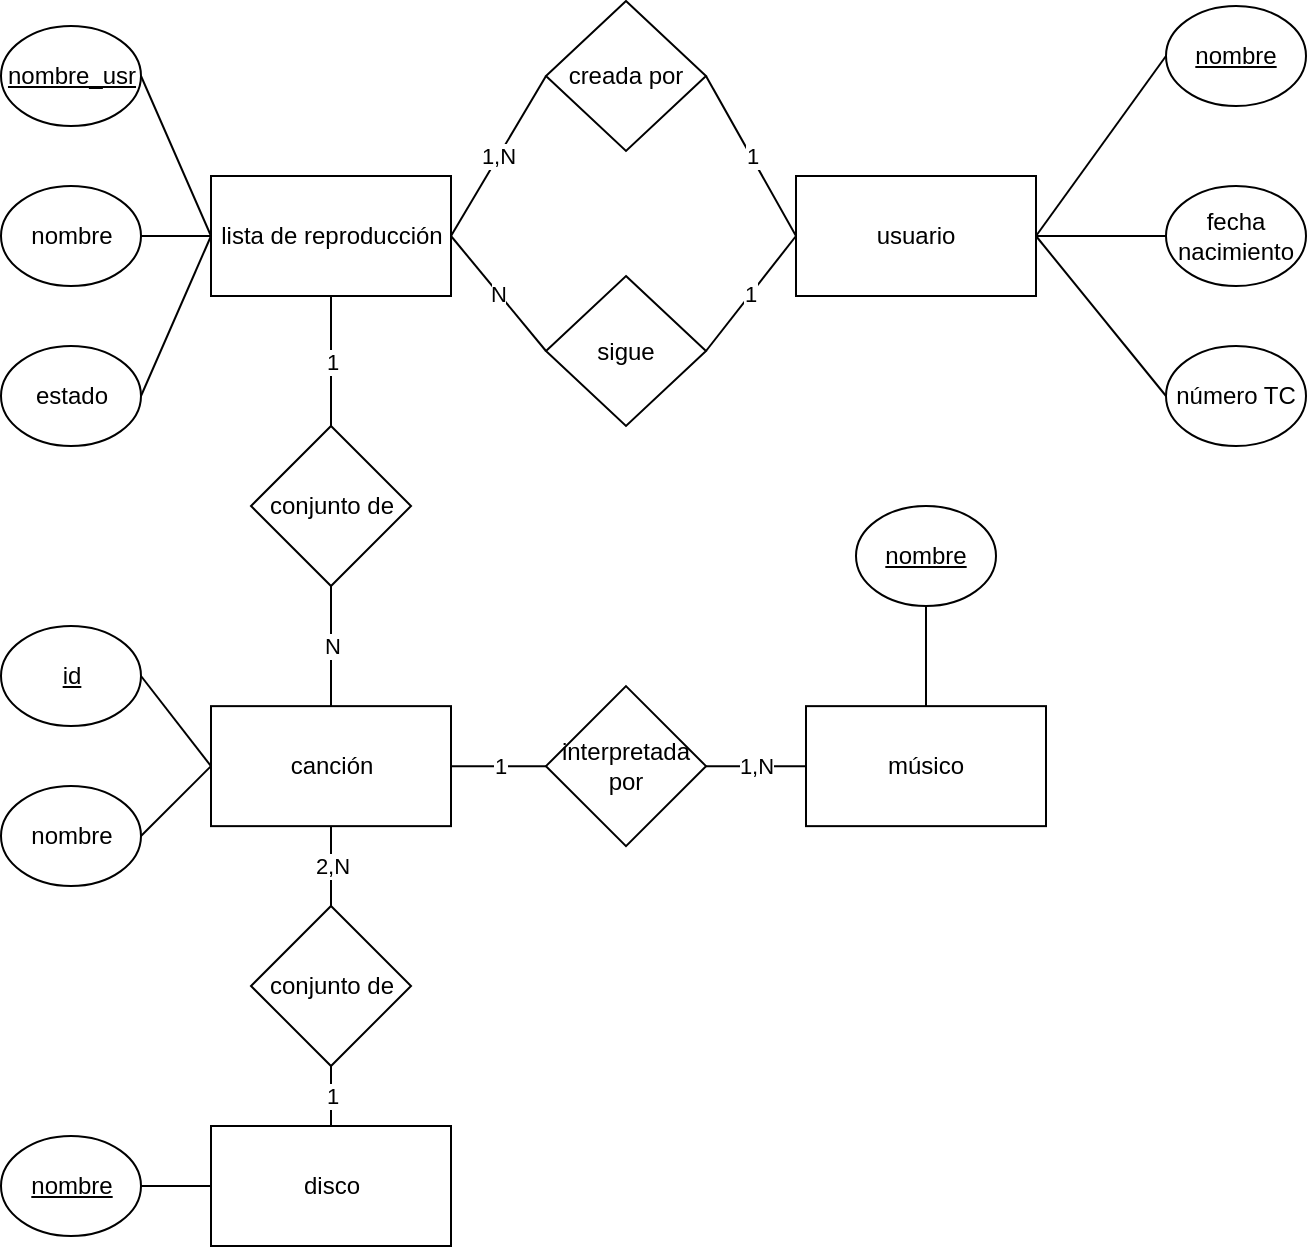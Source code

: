 <mxfile version="21.6.1" type="google">
  <diagram name="Page-1" id="Dzw5k_pN56ofIk3JHkr6">
    <mxGraphModel grid="1" page="1" gridSize="10" guides="1" tooltips="1" connect="1" arrows="1" fold="1" pageScale="1" pageWidth="827" pageHeight="1169" math="0" shadow="0">
      <root>
        <mxCell id="0" />
        <mxCell id="1" parent="0" />
        <mxCell id="9ZMObR0UT0pYaIxqWaTj-2" value="usuario" style="rounded=0;whiteSpace=wrap;html=1;" vertex="1" parent="1">
          <mxGeometry x="775" y="215" width="120" height="60" as="geometry" />
        </mxCell>
        <mxCell id="9ZMObR0UT0pYaIxqWaTj-3" value="disco" style="rounded=0;whiteSpace=wrap;html=1;" vertex="1" parent="1">
          <mxGeometry x="482.5" y="690" width="120" height="60" as="geometry" />
        </mxCell>
        <mxCell id="9ZMObR0UT0pYaIxqWaTj-28" value="1" style="edgeStyle=orthogonalEdgeStyle;rounded=0;orthogonalLoop=1;jettySize=auto;html=1;exitX=1;exitY=0.5;exitDx=0;exitDy=0;startArrow=none;startFill=0;endArrow=none;endFill=0;" edge="1" parent="1" source="9ZMObR0UT0pYaIxqWaTj-4" target="9ZMObR0UT0pYaIxqWaTj-29">
          <mxGeometry relative="1" as="geometry">
            <mxPoint x="690" y="510.069" as="targetPoint" />
          </mxGeometry>
        </mxCell>
        <mxCell id="9ZMObR0UT0pYaIxqWaTj-32" value="2,N" style="edgeStyle=orthogonalEdgeStyle;rounded=0;orthogonalLoop=1;jettySize=auto;html=1;exitX=0.5;exitY=1;exitDx=0;exitDy=0;endArrow=none;endFill=0;" edge="1" parent="1" source="9ZMObR0UT0pYaIxqWaTj-4" target="9ZMObR0UT0pYaIxqWaTj-33">
          <mxGeometry relative="1" as="geometry">
            <mxPoint x="545.31" y="580" as="targetPoint" />
          </mxGeometry>
        </mxCell>
        <mxCell id="9ZMObR0UT0pYaIxqWaTj-4" value="canción" style="rounded=0;whiteSpace=wrap;html=1;" vertex="1" parent="1">
          <mxGeometry x="482.5" y="480.07" width="120" height="60" as="geometry" />
        </mxCell>
        <mxCell id="9ZMObR0UT0pYaIxqWaTj-36" value="1,N" style="rounded=0;orthogonalLoop=1;jettySize=auto;html=1;exitX=1;exitY=0.5;exitDx=0;exitDy=0;endArrow=none;endFill=0;entryX=0;entryY=0.5;entryDx=0;entryDy=0;" edge="1" parent="1" source="9ZMObR0UT0pYaIxqWaTj-5" target="9ZMObR0UT0pYaIxqWaTj-37">
          <mxGeometry relative="1" as="geometry">
            <mxPoint x="680.0" y="244.897" as="targetPoint" />
          </mxGeometry>
        </mxCell>
        <mxCell id="9ZMObR0UT0pYaIxqWaTj-41" value="1" style="edgeStyle=orthogonalEdgeStyle;rounded=0;orthogonalLoop=1;jettySize=auto;html=1;exitX=0.5;exitY=1;exitDx=0;exitDy=0;endArrow=none;endFill=0;" edge="1" parent="1" source="9ZMObR0UT0pYaIxqWaTj-5" target="9ZMObR0UT0pYaIxqWaTj-42">
          <mxGeometry relative="1" as="geometry">
            <mxPoint x="542.714" y="350" as="targetPoint" />
          </mxGeometry>
        </mxCell>
        <mxCell id="9ZMObR0UT0pYaIxqWaTj-5" value="lista de reproducción" style="rounded=0;whiteSpace=wrap;html=1;" vertex="1" parent="1">
          <mxGeometry x="482.5" y="215" width="120" height="60" as="geometry" />
        </mxCell>
        <mxCell id="9ZMObR0UT0pYaIxqWaTj-6" value="músico" style="rounded=0;whiteSpace=wrap;html=1;" vertex="1" parent="1">
          <mxGeometry x="780" y="480.07" width="120" height="60" as="geometry" />
        </mxCell>
        <mxCell id="9ZMObR0UT0pYaIxqWaTj-10" style="rounded=0;orthogonalLoop=1;jettySize=auto;html=1;exitX=0;exitY=0.5;exitDx=0;exitDy=0;entryX=1;entryY=0.5;entryDx=0;entryDy=0;endArrow=none;endFill=0;" edge="1" parent="1" source="9ZMObR0UT0pYaIxqWaTj-7" target="9ZMObR0UT0pYaIxqWaTj-2">
          <mxGeometry relative="1" as="geometry" />
        </mxCell>
        <mxCell id="9ZMObR0UT0pYaIxqWaTj-7" value="&lt;u&gt;nombre&lt;/u&gt;" style="ellipse;whiteSpace=wrap;html=1;" vertex="1" parent="1">
          <mxGeometry x="960" y="130" width="70" height="50" as="geometry" />
        </mxCell>
        <mxCell id="9ZMObR0UT0pYaIxqWaTj-11" style="rounded=0;orthogonalLoop=1;jettySize=auto;html=1;exitX=0;exitY=0.5;exitDx=0;exitDy=0;endArrow=none;endFill=0;entryX=1;entryY=0.5;entryDx=0;entryDy=0;" edge="1" parent="1" source="9ZMObR0UT0pYaIxqWaTj-8" target="9ZMObR0UT0pYaIxqWaTj-2">
          <mxGeometry relative="1" as="geometry" />
        </mxCell>
        <mxCell id="9ZMObR0UT0pYaIxqWaTj-8" value="fecha nacimiento" style="ellipse;whiteSpace=wrap;html=1;" vertex="1" parent="1">
          <mxGeometry x="960" y="220" width="70" height="50" as="geometry" />
        </mxCell>
        <mxCell id="9ZMObR0UT0pYaIxqWaTj-12" style="rounded=0;orthogonalLoop=1;jettySize=auto;html=1;exitX=0;exitY=0.5;exitDx=0;exitDy=0;endArrow=none;endFill=0;entryX=1;entryY=0.5;entryDx=0;entryDy=0;" edge="1" parent="1" source="9ZMObR0UT0pYaIxqWaTj-9" target="9ZMObR0UT0pYaIxqWaTj-2">
          <mxGeometry relative="1" as="geometry">
            <mxPoint x="895" y="275" as="targetPoint" />
          </mxGeometry>
        </mxCell>
        <mxCell id="9ZMObR0UT0pYaIxqWaTj-9" value="número TC" style="ellipse;whiteSpace=wrap;html=1;" vertex="1" parent="1">
          <mxGeometry x="960" y="300" width="70" height="50" as="geometry" />
        </mxCell>
        <mxCell id="9ZMObR0UT0pYaIxqWaTj-13" style="rounded=0;orthogonalLoop=1;jettySize=auto;html=1;exitX=1;exitY=0.5;exitDx=0;exitDy=0;entryX=0;entryY=0.5;entryDx=0;entryDy=0;endArrow=none;endFill=0;" edge="1" parent="1" source="9ZMObR0UT0pYaIxqWaTj-14" target="9ZMObR0UT0pYaIxqWaTj-4">
          <mxGeometry relative="1" as="geometry">
            <mxPoint x="465" y="570" as="targetPoint" />
          </mxGeometry>
        </mxCell>
        <mxCell id="9ZMObR0UT0pYaIxqWaTj-14" value="&lt;u&gt;id&lt;/u&gt;" style="ellipse;whiteSpace=wrap;html=1;" vertex="1" parent="1">
          <mxGeometry x="377.5" y="440" width="70" height="50" as="geometry" />
        </mxCell>
        <mxCell id="9ZMObR0UT0pYaIxqWaTj-15" style="rounded=0;orthogonalLoop=1;jettySize=auto;html=1;exitX=0.5;exitY=1;exitDx=0;exitDy=0;entryX=0.5;entryY=0;entryDx=0;entryDy=0;endArrow=none;endFill=0;" edge="1" parent="1" source="9ZMObR0UT0pYaIxqWaTj-16" target="9ZMObR0UT0pYaIxqWaTj-6">
          <mxGeometry relative="1" as="geometry">
            <mxPoint x="485" y="640" as="targetPoint" />
          </mxGeometry>
        </mxCell>
        <mxCell id="9ZMObR0UT0pYaIxqWaTj-16" value="&lt;u&gt;nombre&lt;/u&gt;" style="ellipse;whiteSpace=wrap;html=1;" vertex="1" parent="1">
          <mxGeometry x="805" y="380" width="70" height="50" as="geometry" />
        </mxCell>
        <mxCell id="9ZMObR0UT0pYaIxqWaTj-18" style="rounded=0;orthogonalLoop=1;jettySize=auto;html=1;exitX=1;exitY=0.5;exitDx=0;exitDy=0;entryX=0;entryY=0.5;entryDx=0;entryDy=0;endArrow=none;endFill=0;" edge="1" parent="1" source="9ZMObR0UT0pYaIxqWaTj-17" target="9ZMObR0UT0pYaIxqWaTj-4">
          <mxGeometry relative="1" as="geometry" />
        </mxCell>
        <mxCell id="9ZMObR0UT0pYaIxqWaTj-17" value="nombre" style="ellipse;whiteSpace=wrap;html=1;" vertex="1" parent="1">
          <mxGeometry x="377.5" y="520" width="70" height="50" as="geometry" />
        </mxCell>
        <mxCell id="9ZMObR0UT0pYaIxqWaTj-20" style="rounded=0;orthogonalLoop=1;jettySize=auto;html=1;exitX=1;exitY=0.5;exitDx=0;exitDy=0;entryX=0;entryY=0.5;entryDx=0;entryDy=0;endArrow=none;endFill=0;" edge="1" parent="1" source="9ZMObR0UT0pYaIxqWaTj-21" target="9ZMObR0UT0pYaIxqWaTj-3">
          <mxGeometry relative="1" as="geometry">
            <mxPoint x="485" y="755" as="targetPoint" />
          </mxGeometry>
        </mxCell>
        <mxCell id="9ZMObR0UT0pYaIxqWaTj-21" value="&lt;u&gt;nombre&lt;/u&gt;" style="ellipse;whiteSpace=wrap;html=1;" vertex="1" parent="1">
          <mxGeometry x="377.5" y="695" width="70" height="50" as="geometry" />
        </mxCell>
        <mxCell id="9ZMObR0UT0pYaIxqWaTj-22" style="rounded=0;orthogonalLoop=1;jettySize=auto;html=1;exitX=1;exitY=0.5;exitDx=0;exitDy=0;entryX=0;entryY=0.5;entryDx=0;entryDy=0;endArrow=none;endFill=0;" edge="1" parent="1" source="9ZMObR0UT0pYaIxqWaTj-23" target="9ZMObR0UT0pYaIxqWaTj-5">
          <mxGeometry relative="1" as="geometry">
            <mxPoint x="482.5" y="210" as="targetPoint" />
          </mxGeometry>
        </mxCell>
        <mxCell id="9ZMObR0UT0pYaIxqWaTj-23" value="&lt;u&gt;nombre_usr&lt;/u&gt;" style="ellipse;whiteSpace=wrap;html=1;" vertex="1" parent="1">
          <mxGeometry x="377.5" y="140" width="70" height="50" as="geometry" />
        </mxCell>
        <mxCell id="9ZMObR0UT0pYaIxqWaTj-24" style="rounded=0;orthogonalLoop=1;jettySize=auto;html=1;exitX=1;exitY=0.5;exitDx=0;exitDy=0;entryX=0;entryY=0.5;entryDx=0;entryDy=0;endArrow=none;endFill=0;" edge="1" parent="1" source="9ZMObR0UT0pYaIxqWaTj-25" target="9ZMObR0UT0pYaIxqWaTj-5">
          <mxGeometry relative="1" as="geometry">
            <mxPoint x="482.5" y="210" as="targetPoint" />
          </mxGeometry>
        </mxCell>
        <mxCell id="9ZMObR0UT0pYaIxqWaTj-25" value="nombre" style="ellipse;whiteSpace=wrap;html=1;" vertex="1" parent="1">
          <mxGeometry x="377.5" y="220" width="70" height="50" as="geometry" />
        </mxCell>
        <mxCell id="9ZMObR0UT0pYaIxqWaTj-26" value="" style="rounded=0;orthogonalLoop=1;jettySize=auto;html=1;exitX=1;exitY=0.5;exitDx=0;exitDy=0;entryX=0;entryY=0.5;entryDx=0;entryDy=0;endArrow=none;endFill=0;" edge="1" parent="1" source="9ZMObR0UT0pYaIxqWaTj-27" target="9ZMObR0UT0pYaIxqWaTj-5">
          <mxGeometry relative="1" as="geometry">
            <mxPoint x="482.5" y="290" as="targetPoint" />
          </mxGeometry>
        </mxCell>
        <mxCell id="9ZMObR0UT0pYaIxqWaTj-27" value="estado" style="ellipse;whiteSpace=wrap;html=1;" vertex="1" parent="1">
          <mxGeometry x="377.5" y="300" width="70" height="50" as="geometry" />
        </mxCell>
        <mxCell id="9ZMObR0UT0pYaIxqWaTj-31" value="1,N" style="edgeStyle=orthogonalEdgeStyle;rounded=0;orthogonalLoop=1;jettySize=auto;html=1;exitX=1;exitY=0.5;exitDx=0;exitDy=0;entryX=0;entryY=0.5;entryDx=0;entryDy=0;startArrow=none;startFill=0;endArrow=none;endFill=0;" edge="1" parent="1" source="9ZMObR0UT0pYaIxqWaTj-29" target="9ZMObR0UT0pYaIxqWaTj-6">
          <mxGeometry relative="1" as="geometry" />
        </mxCell>
        <mxCell id="9ZMObR0UT0pYaIxqWaTj-29" value="interpretada por" style="rhombus;whiteSpace=wrap;html=1;" vertex="1" parent="1">
          <mxGeometry x="650" y="470.069" width="80" height="80" as="geometry" />
        </mxCell>
        <mxCell id="9ZMObR0UT0pYaIxqWaTj-34" value="1" style="edgeStyle=orthogonalEdgeStyle;rounded=0;orthogonalLoop=1;jettySize=auto;html=1;entryX=0.5;entryY=0;entryDx=0;entryDy=0;endArrow=none;endFill=0;strokeWidth=1;" edge="1" parent="1" source="9ZMObR0UT0pYaIxqWaTj-33" target="9ZMObR0UT0pYaIxqWaTj-3">
          <mxGeometry relative="1" as="geometry" />
        </mxCell>
        <mxCell id="9ZMObR0UT0pYaIxqWaTj-33" value="conjunto de" style="rhombus;whiteSpace=wrap;html=1;strokeWidth=1;" vertex="1" parent="1">
          <mxGeometry x="502.5" y="580" width="80" height="80" as="geometry" />
        </mxCell>
        <mxCell id="9ZMObR0UT0pYaIxqWaTj-38" value="1" style="rounded=0;orthogonalLoop=1;jettySize=auto;html=1;exitX=1;exitY=0.5;exitDx=0;exitDy=0;endArrow=none;endFill=0;entryX=0;entryY=0.5;entryDx=0;entryDy=0;" edge="1" parent="1" source="9ZMObR0UT0pYaIxqWaTj-37" target="9ZMObR0UT0pYaIxqWaTj-2">
          <mxGeometry relative="1" as="geometry">
            <mxPoint x="730.0" y="244.997" as="sourcePoint" />
          </mxGeometry>
        </mxCell>
        <mxCell id="9ZMObR0UT0pYaIxqWaTj-37" value="creada por" style="rhombus;whiteSpace=wrap;html=1;" vertex="1" parent="1">
          <mxGeometry x="650" y="127.5" width="80" height="75" as="geometry" />
        </mxCell>
        <mxCell id="9ZMObR0UT0pYaIxqWaTj-43" value="N" style="edgeStyle=orthogonalEdgeStyle;rounded=0;orthogonalLoop=1;jettySize=auto;html=1;entryX=0.5;entryY=0;entryDx=0;entryDy=0;endArrow=none;endFill=0;" edge="1" parent="1" source="9ZMObR0UT0pYaIxqWaTj-42" target="9ZMObR0UT0pYaIxqWaTj-4">
          <mxGeometry relative="1" as="geometry" />
        </mxCell>
        <mxCell id="9ZMObR0UT0pYaIxqWaTj-42" value="conjunto de" style="rhombus;whiteSpace=wrap;html=1;" vertex="1" parent="1">
          <mxGeometry x="502.504" y="340" width="80" height="80" as="geometry" />
        </mxCell>
        <mxCell id="9ZMObR0UT0pYaIxqWaTj-50" value="N" style="rounded=0;orthogonalLoop=1;jettySize=auto;html=1;exitX=0;exitY=0.5;exitDx=0;exitDy=0;entryX=1;entryY=0.5;entryDx=0;entryDy=0;endArrow=none;endFill=0;" edge="1" parent="1" source="9ZMObR0UT0pYaIxqWaTj-49" target="9ZMObR0UT0pYaIxqWaTj-5">
          <mxGeometry relative="1" as="geometry" />
        </mxCell>
        <mxCell id="9ZMObR0UT0pYaIxqWaTj-51" value="1" style="rounded=0;orthogonalLoop=1;jettySize=auto;html=1;exitX=1;exitY=0.5;exitDx=0;exitDy=0;entryX=0;entryY=0.5;entryDx=0;entryDy=0;endArrow=none;endFill=0;" edge="1" parent="1" source="9ZMObR0UT0pYaIxqWaTj-49" target="9ZMObR0UT0pYaIxqWaTj-2">
          <mxGeometry relative="1" as="geometry" />
        </mxCell>
        <mxCell id="9ZMObR0UT0pYaIxqWaTj-49" value="sigue" style="rhombus;whiteSpace=wrap;html=1;" vertex="1" parent="1">
          <mxGeometry x="650" y="265" width="80" height="75" as="geometry" />
        </mxCell>
      </root>
    </mxGraphModel>
  </diagram>
</mxfile>
